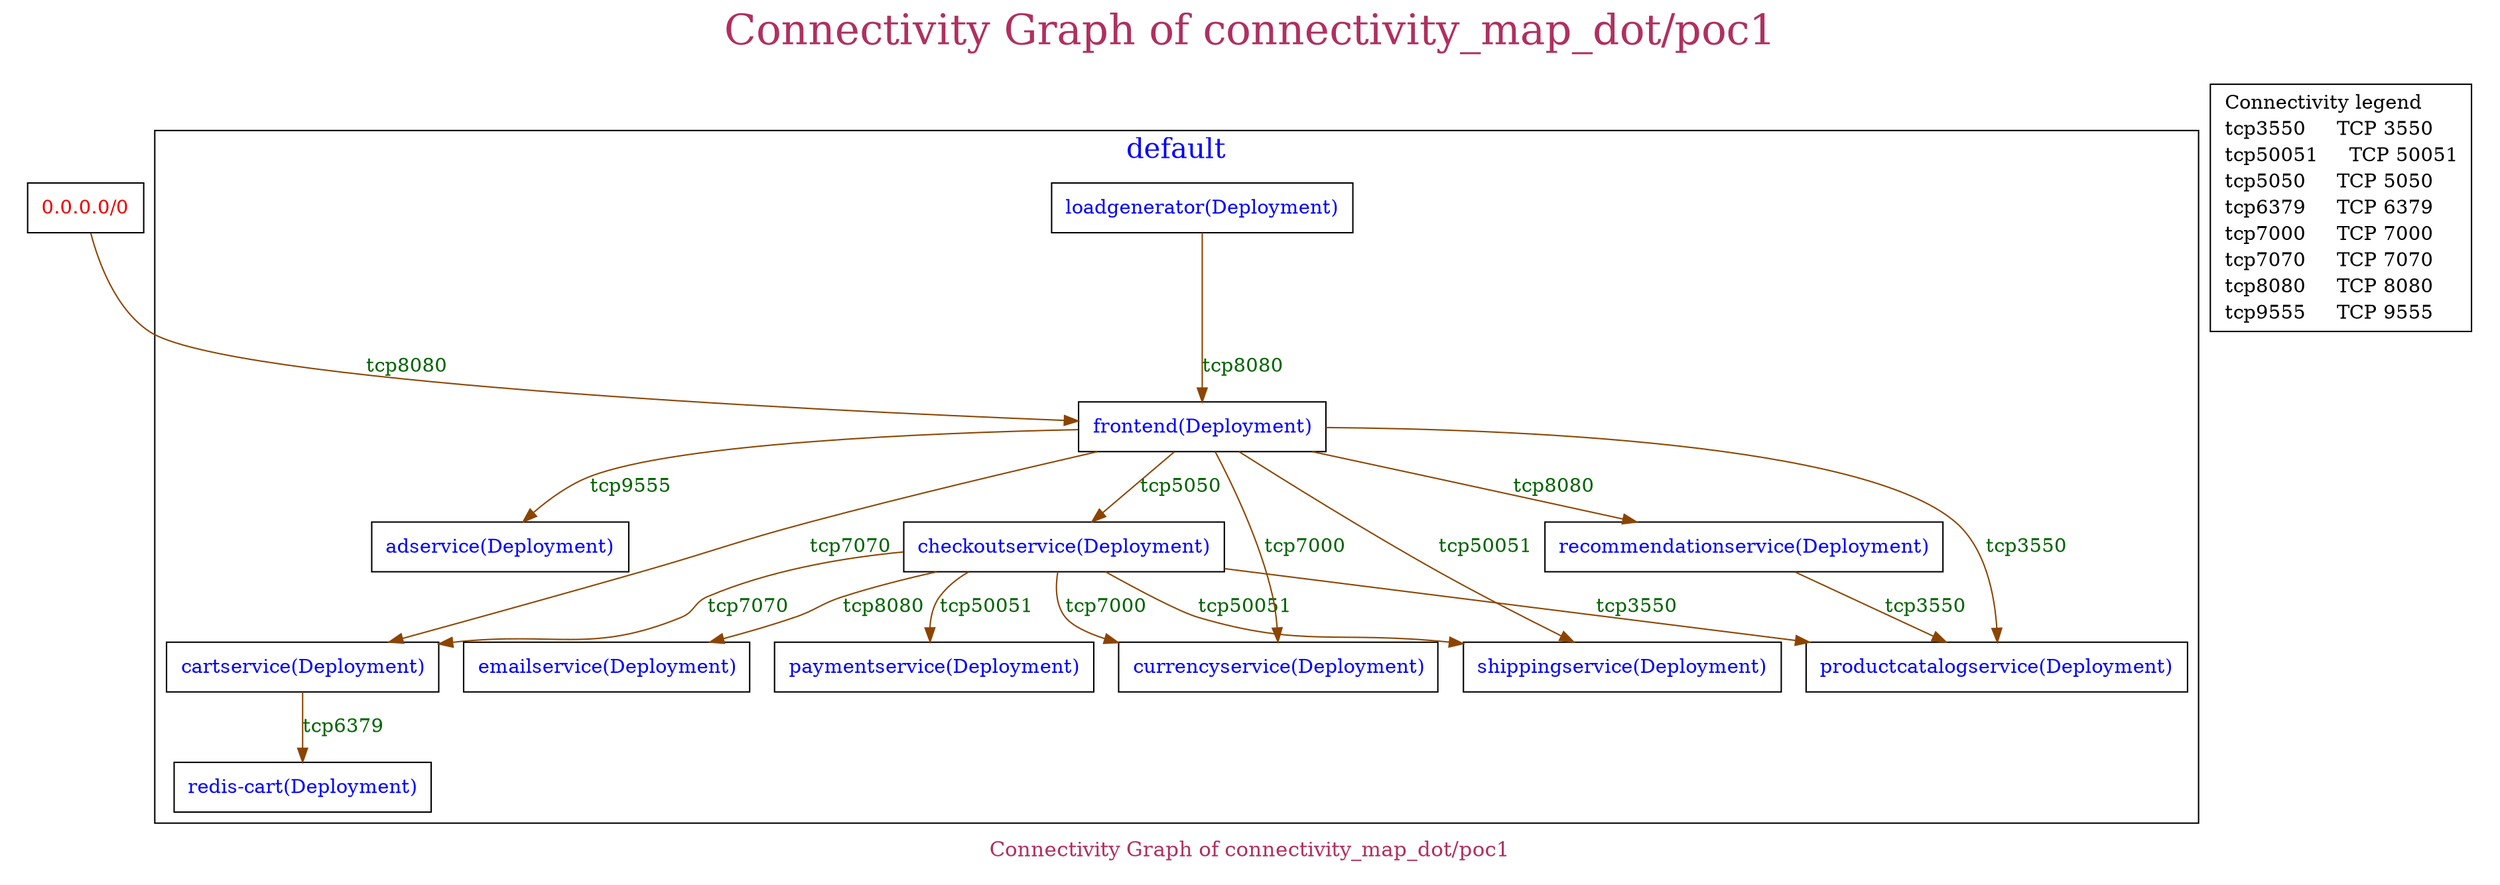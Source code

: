 // The Connectivity Graph of connectivity_map_dot/poc1
digraph {
	label="Connectivity Graph of connectivity_map_dot/poc1"	labelloc = "t"
	fontsize=30
	fontcolor=maroon
	subgraph cluster_map_explanation {
	dict_box [label=<<table border="0" cellspacing="0"><tr><td  align="text">Connectivity legend<br align="left" /></td></tr><tr><td align="text" tooltip="TCP 3550" href="bogus">tcp3550     TCP 3550<br align="left" /></td></tr><tr><td align="text" tooltip="TCP 50051" href="bogus">tcp50051     TCP 50051<br align="left" /></td></tr><tr><td align="text" tooltip="TCP 5050" href="bogus">tcp5050     TCP 5050<br align="left" /></td></tr><tr><td align="text" tooltip="TCP 6379" href="bogus">tcp6379     TCP 6379<br align="left" /></td></tr><tr><td align="text" tooltip="TCP 7000" href="bogus">tcp7000     TCP 7000<br align="left" /></td></tr><tr><td align="text" tooltip="TCP 7070" href="bogus">tcp7070     TCP 7070<br align="left" /></td></tr><tr><td align="text" tooltip="TCP 8080" href="bogus">tcp8080     TCP 8080<br align="left" /></td></tr><tr><td align="text" tooltip="TCP 9555" href="bogus">tcp9555     TCP 9555<br align="left" /></td></tr></table>> shape=box]
	"0.0.0.0/0" [label=<<table border="0" cellspacing="0"><tr><td>0.0.0.0/0</td></tr></table>> shape=box fontcolor=red2 tooltip="IP Block"]
subgraph cluster_default_namespace{
	label="default"
	fontsize=20
	fontcolor=blue
	tooltip="Namespace"
	"default/adservice(Deployment)" [label=<<table border="0" cellspacing="0"><tr><td>adservice(Deployment)</td></tr></table>> shape=box fontcolor=blue tooltip="Workload"]
	"default/cartservice(Deployment)" [label=<<table border="0" cellspacing="0"><tr><td>cartservice(Deployment)</td></tr></table>> shape=box fontcolor=blue tooltip="Workload"]
	"default/checkoutservice(Deployment)" [label=<<table border="0" cellspacing="0"><tr><td>checkoutservice(Deployment)</td></tr></table>> shape=box fontcolor=blue tooltip="Workload"]
	"default/currencyservice(Deployment)" [label=<<table border="0" cellspacing="0"><tr><td>currencyservice(Deployment)</td></tr></table>> shape=box fontcolor=blue tooltip="Workload"]
	"default/emailservice(Deployment)" [label=<<table border="0" cellspacing="0"><tr><td>emailservice(Deployment)</td></tr></table>> shape=box fontcolor=blue tooltip="Workload"]
	"default/frontend(Deployment)" [label=<<table border="0" cellspacing="0"><tr><td>frontend(Deployment)</td></tr></table>> shape=box fontcolor=blue tooltip="Workload"]
	"default/loadgenerator(Deployment)" [label=<<table border="0" cellspacing="0"><tr><td>loadgenerator(Deployment)</td></tr></table>> shape=box fontcolor=blue tooltip="Workload"]
	"default/paymentservice(Deployment)" [label=<<table border="0" cellspacing="0"><tr><td>paymentservice(Deployment)</td></tr></table>> shape=box fontcolor=blue tooltip="Workload"]
	"default/productcatalogservice(Deployment)" [label=<<table border="0" cellspacing="0"><tr><td>productcatalogservice(Deployment)</td></tr></table>> shape=box fontcolor=blue tooltip="Workload"]
	"default/recommendationservice(Deployment)" [label=<<table border="0" cellspacing="0"><tr><td>recommendationservice(Deployment)</td></tr></table>> shape=box fontcolor=blue tooltip="Workload"]
	"default/redis-cart(Deployment)" [label=<<table border="0" cellspacing="0"><tr><td>redis-cart(Deployment)</td></tr></table>> shape=box fontcolor=blue tooltip="Workload"]
	"default/shippingservice(Deployment)" [label=<<table border="0" cellspacing="0"><tr><td>shippingservice(Deployment)</td></tr></table>> shape=box fontcolor=blue tooltip="Workload"]
}
	"0.0.0.0/0" -> "default/frontend(Deployment)"[label="tcp8080" labeltooltip="TCP 8080" color=darkorange4 fontcolor=darkgreen dir=both arrowhead=normal arrowtail=none]
	"default/cartservice(Deployment)" -> "default/redis-cart(Deployment)"[label="tcp6379" labeltooltip="TCP 6379" color=darkorange4 fontcolor=darkgreen dir=both arrowhead=normal arrowtail=none]
	"default/checkoutservice(Deployment)" -> "default/cartservice(Deployment)"[label="tcp7070" labeltooltip="TCP 7070" color=darkorange4 fontcolor=darkgreen dir=both arrowhead=normal arrowtail=none]
	"default/checkoutservice(Deployment)" -> "default/currencyservice(Deployment)"[label="tcp7000" labeltooltip="TCP 7000" color=darkorange4 fontcolor=darkgreen dir=both arrowhead=normal arrowtail=none]
	"default/checkoutservice(Deployment)" -> "default/emailservice(Deployment)"[label="tcp8080" labeltooltip="TCP 8080" color=darkorange4 fontcolor=darkgreen dir=both arrowhead=normal arrowtail=none]
	"default/checkoutservice(Deployment)" -> "default/paymentservice(Deployment)"[label="tcp50051" labeltooltip="TCP 50051" color=darkorange4 fontcolor=darkgreen dir=both arrowhead=normal arrowtail=none]
	"default/checkoutservice(Deployment)" -> "default/productcatalogservice(Deployment)"[label="tcp3550" labeltooltip="TCP 3550" color=darkorange4 fontcolor=darkgreen dir=both arrowhead=normal arrowtail=none]
	"default/checkoutservice(Deployment)" -> "default/shippingservice(Deployment)"[label="tcp50051" labeltooltip="TCP 50051" color=darkorange4 fontcolor=darkgreen dir=both arrowhead=normal arrowtail=none]
	"default/frontend(Deployment)" -> "default/adservice(Deployment)"[label="tcp9555" labeltooltip="TCP 9555" color=darkorange4 fontcolor=darkgreen dir=both arrowhead=normal arrowtail=none]
	"default/frontend(Deployment)" -> "default/cartservice(Deployment)"[label="tcp7070" labeltooltip="TCP 7070" color=darkorange4 fontcolor=darkgreen dir=both arrowhead=normal arrowtail=none]
	"default/frontend(Deployment)" -> "default/checkoutservice(Deployment)"[label="tcp5050" labeltooltip="TCP 5050" color=darkorange4 fontcolor=darkgreen dir=both arrowhead=normal arrowtail=none]
	"default/frontend(Deployment)" -> "default/currencyservice(Deployment)"[label="tcp7000" labeltooltip="TCP 7000" color=darkorange4 fontcolor=darkgreen dir=both arrowhead=normal arrowtail=none]
	"default/frontend(Deployment)" -> "default/productcatalogservice(Deployment)"[label="tcp3550" labeltooltip="TCP 3550" color=darkorange4 fontcolor=darkgreen dir=both arrowhead=normal arrowtail=none]
	"default/frontend(Deployment)" -> "default/recommendationservice(Deployment)"[label="tcp8080" labeltooltip="TCP 8080" color=darkorange4 fontcolor=darkgreen dir=both arrowhead=normal arrowtail=none]
	"default/frontend(Deployment)" -> "default/shippingservice(Deployment)"[label="tcp50051" labeltooltip="TCP 50051" color=darkorange4 fontcolor=darkgreen dir=both arrowhead=normal arrowtail=none]
	"default/loadgenerator(Deployment)" -> "default/frontend(Deployment)"[label="tcp8080" labeltooltip="TCP 8080" color=darkorange4 fontcolor=darkgreen dir=both arrowhead=normal arrowtail=none]
	"default/recommendationservice(Deployment)" -> "default/productcatalogservice(Deployment)"[label="tcp3550" labeltooltip="TCP 3550" color=darkorange4 fontcolor=darkgreen dir=both arrowhead=normal arrowtail=none]
	color=white
	labelloc = "b"
	fontsize=15
	fontcolor=maroon
	}
}
